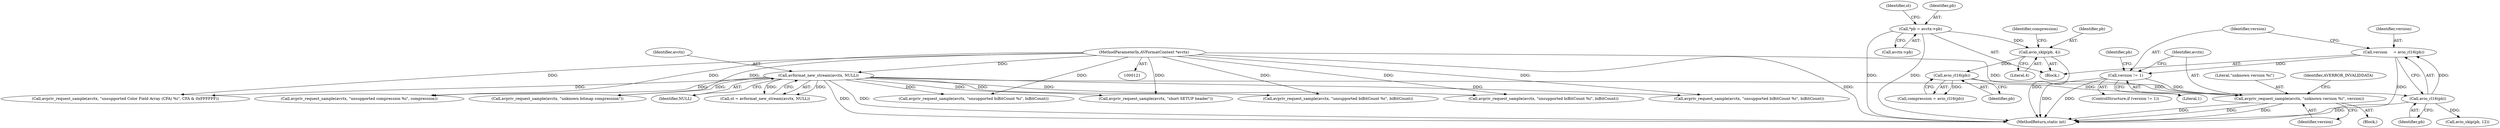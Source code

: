 digraph "0_FFmpeg_7e80b63ecd259d69d383623e75b318bf2bd491f6@pointer" {
"1000190" [label="(Call,avpriv_request_sample(avctx, \"unknown version %i\", version))"];
"1000144" [label="(Call,avformat_new_stream(avctx, NULL))"];
"1000122" [label="(MethodParameterIn,AVFormatContext *avctx)"];
"1000186" [label="(Call,version != 1)"];
"1000181" [label="(Call,version     = avio_rl16(pb))"];
"1000183" [label="(Call,avio_rl16(pb))"];
"1000179" [label="(Call,avio_rl16(pb))"];
"1000174" [label="(Call,avio_skip(pb, 4))"];
"1000125" [label="(Call,*pb = avctx->pb)"];
"1000189" [label="(Block,)"];
"1000625" [label="(Call,avpriv_request_sample(avctx, \"unsupported Color Field Array (CFA) %i\", CFA & 0xFFFFFF))"];
"1000184" [label="(Identifier,pb)"];
"1000142" [label="(Call,st = avformat_new_stream(avctx, NULL))"];
"1000125" [label="(Call,*pb = avctx->pb)"];
"1000145" [label="(Identifier,avctx)"];
"1000182" [label="(Identifier,version)"];
"1000179" [label="(Call,avio_rl16(pb))"];
"1000303" [label="(Call,avpriv_request_sample(avctx, \"unknown bitmap compression\"))"];
"1000197" [label="(Identifier,pb)"];
"1000537" [label="(Call,avpriv_request_sample(avctx, \"unsupported biBitCount %i\", biBitCount))"];
"1000144" [label="(Call,avformat_new_stream(avctx, NULL))"];
"1000180" [label="(Identifier,pb)"];
"1000196" [label="(Call,avio_skip(pb, 12))"];
"1000127" [label="(Call,avctx->pb)"];
"1000174" [label="(Call,avio_skip(pb, 4))"];
"1000178" [label="(Identifier,compression)"];
"1000193" [label="(Identifier,version)"];
"1000191" [label="(Identifier,avctx)"];
"1000582" [label="(Call,avpriv_request_sample(avctx, \"unsupported biBitCount %i\", biBitCount))"];
"1000774" [label="(MethodReturn,static int)"];
"1000190" [label="(Call,avpriv_request_sample(avctx, \"unknown version %i\", version))"];
"1000123" [label="(Block,)"];
"1000186" [label="(Call,version != 1)"];
"1000176" [label="(Literal,4)"];
"1000187" [label="(Identifier,version)"];
"1000635" [label="(Call,avpriv_request_sample(avctx, \"unsupported compression %i\", compression))"];
"1000175" [label="(Identifier,pb)"];
"1000192" [label="(Literal,\"unknown version %i\")"];
"1000183" [label="(Call,avio_rl16(pb))"];
"1000195" [label="(Identifier,AVERROR_INVALIDDATA)"];
"1000617" [label="(Call,avpriv_request_sample(avctx, \"unsupported biBitCount %i\", biBitCount))"];
"1000334" [label="(Call,avpriv_request_sample(avctx, \"short SETUP header\"))"];
"1000185" [label="(ControlStructure,if (version != 1))"];
"1000181" [label="(Call,version     = avio_rl16(pb))"];
"1000271" [label="(Call,avpriv_request_sample(avctx, \"unsupported biBitCount %i\", biBitCount))"];
"1000177" [label="(Call,compression = avio_rl16(pb))"];
"1000122" [label="(MethodParameterIn,AVFormatContext *avctx)"];
"1000143" [label="(Identifier,st)"];
"1000146" [label="(Identifier,NULL)"];
"1000126" [label="(Identifier,pb)"];
"1000188" [label="(Literal,1)"];
"1000190" -> "1000189"  [label="AST: "];
"1000190" -> "1000193"  [label="CFG: "];
"1000191" -> "1000190"  [label="AST: "];
"1000192" -> "1000190"  [label="AST: "];
"1000193" -> "1000190"  [label="AST: "];
"1000195" -> "1000190"  [label="CFG: "];
"1000190" -> "1000774"  [label="DDG: "];
"1000190" -> "1000774"  [label="DDG: "];
"1000190" -> "1000774"  [label="DDG: "];
"1000144" -> "1000190"  [label="DDG: "];
"1000122" -> "1000190"  [label="DDG: "];
"1000186" -> "1000190"  [label="DDG: "];
"1000144" -> "1000142"  [label="AST: "];
"1000144" -> "1000146"  [label="CFG: "];
"1000145" -> "1000144"  [label="AST: "];
"1000146" -> "1000144"  [label="AST: "];
"1000142" -> "1000144"  [label="CFG: "];
"1000144" -> "1000774"  [label="DDG: "];
"1000144" -> "1000774"  [label="DDG: "];
"1000144" -> "1000142"  [label="DDG: "];
"1000144" -> "1000142"  [label="DDG: "];
"1000122" -> "1000144"  [label="DDG: "];
"1000144" -> "1000271"  [label="DDG: "];
"1000144" -> "1000303"  [label="DDG: "];
"1000144" -> "1000334"  [label="DDG: "];
"1000144" -> "1000537"  [label="DDG: "];
"1000144" -> "1000582"  [label="DDG: "];
"1000144" -> "1000617"  [label="DDG: "];
"1000144" -> "1000625"  [label="DDG: "];
"1000144" -> "1000635"  [label="DDG: "];
"1000122" -> "1000121"  [label="AST: "];
"1000122" -> "1000774"  [label="DDG: "];
"1000122" -> "1000271"  [label="DDG: "];
"1000122" -> "1000303"  [label="DDG: "];
"1000122" -> "1000334"  [label="DDG: "];
"1000122" -> "1000537"  [label="DDG: "];
"1000122" -> "1000582"  [label="DDG: "];
"1000122" -> "1000617"  [label="DDG: "];
"1000122" -> "1000625"  [label="DDG: "];
"1000122" -> "1000635"  [label="DDG: "];
"1000186" -> "1000185"  [label="AST: "];
"1000186" -> "1000188"  [label="CFG: "];
"1000187" -> "1000186"  [label="AST: "];
"1000188" -> "1000186"  [label="AST: "];
"1000191" -> "1000186"  [label="CFG: "];
"1000197" -> "1000186"  [label="CFG: "];
"1000186" -> "1000774"  [label="DDG: "];
"1000186" -> "1000774"  [label="DDG: "];
"1000181" -> "1000186"  [label="DDG: "];
"1000181" -> "1000123"  [label="AST: "];
"1000181" -> "1000183"  [label="CFG: "];
"1000182" -> "1000181"  [label="AST: "];
"1000183" -> "1000181"  [label="AST: "];
"1000187" -> "1000181"  [label="CFG: "];
"1000181" -> "1000774"  [label="DDG: "];
"1000183" -> "1000181"  [label="DDG: "];
"1000183" -> "1000184"  [label="CFG: "];
"1000184" -> "1000183"  [label="AST: "];
"1000183" -> "1000774"  [label="DDG: "];
"1000179" -> "1000183"  [label="DDG: "];
"1000183" -> "1000196"  [label="DDG: "];
"1000179" -> "1000177"  [label="AST: "];
"1000179" -> "1000180"  [label="CFG: "];
"1000180" -> "1000179"  [label="AST: "];
"1000177" -> "1000179"  [label="CFG: "];
"1000179" -> "1000177"  [label="DDG: "];
"1000174" -> "1000179"  [label="DDG: "];
"1000174" -> "1000123"  [label="AST: "];
"1000174" -> "1000176"  [label="CFG: "];
"1000175" -> "1000174"  [label="AST: "];
"1000176" -> "1000174"  [label="AST: "];
"1000178" -> "1000174"  [label="CFG: "];
"1000174" -> "1000774"  [label="DDG: "];
"1000125" -> "1000174"  [label="DDG: "];
"1000125" -> "1000123"  [label="AST: "];
"1000125" -> "1000127"  [label="CFG: "];
"1000126" -> "1000125"  [label="AST: "];
"1000127" -> "1000125"  [label="AST: "];
"1000143" -> "1000125"  [label="CFG: "];
"1000125" -> "1000774"  [label="DDG: "];
"1000125" -> "1000774"  [label="DDG: "];
}
